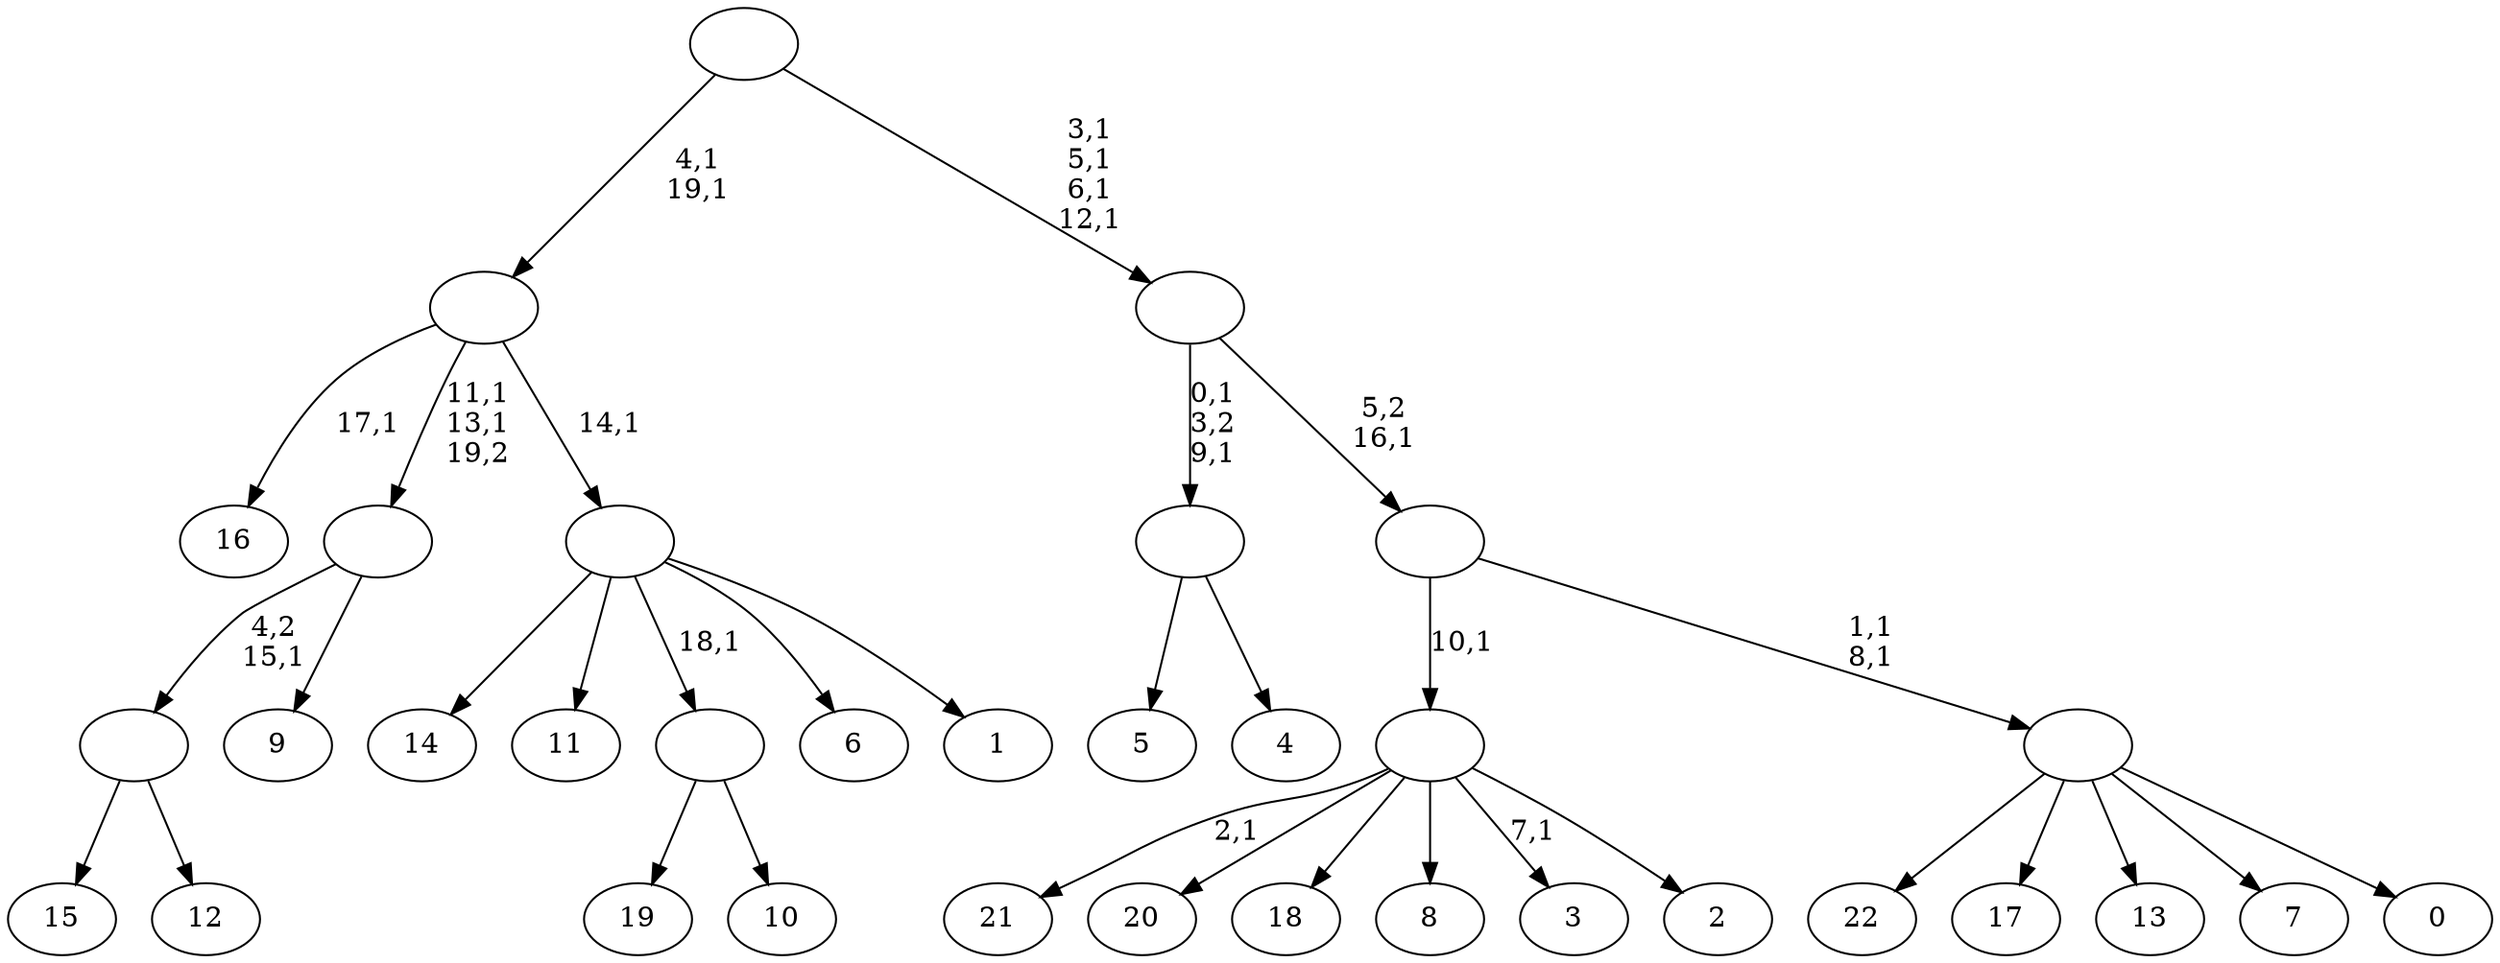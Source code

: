 digraph T {
	43 [label="22"]
	42 [label="21"]
	40 [label="20"]
	39 [label="19"]
	38 [label="18"]
	37 [label="17"]
	36 [label="16"]
	34 [label="15"]
	33 [label="14"]
	32 [label="13"]
	31 [label="12"]
	30 [label=""]
	29 [label="11"]
	28 [label="10"]
	27 [label=""]
	26 [label="9"]
	25 [label=""]
	23 [label="8"]
	22 [label="7"]
	21 [label="6"]
	20 [label="5"]
	19 [label="4"]
	18 [label=""]
	16 [label="3"]
	14 [label="2"]
	13 [label=""]
	12 [label="1"]
	11 [label=""]
	10 [label=""]
	8 [label="0"]
	7 [label=""]
	5 [label=""]
	4 [label=""]
	0 [label=""]
	30 -> 34 [label=""]
	30 -> 31 [label=""]
	27 -> 39 [label=""]
	27 -> 28 [label=""]
	25 -> 30 [label="4,2\n15,1"]
	25 -> 26 [label=""]
	18 -> 20 [label=""]
	18 -> 19 [label=""]
	13 -> 16 [label="7,1"]
	13 -> 42 [label="2,1"]
	13 -> 40 [label=""]
	13 -> 38 [label=""]
	13 -> 23 [label=""]
	13 -> 14 [label=""]
	11 -> 33 [label=""]
	11 -> 29 [label=""]
	11 -> 27 [label="18,1"]
	11 -> 21 [label=""]
	11 -> 12 [label=""]
	10 -> 25 [label="11,1\n13,1\n19,2"]
	10 -> 36 [label="17,1"]
	10 -> 11 [label="14,1"]
	7 -> 43 [label=""]
	7 -> 37 [label=""]
	7 -> 32 [label=""]
	7 -> 22 [label=""]
	7 -> 8 [label=""]
	5 -> 7 [label="1,1\n8,1"]
	5 -> 13 [label="10,1"]
	4 -> 18 [label="0,1\n3,2\n9,1"]
	4 -> 5 [label="5,2\n16,1"]
	0 -> 4 [label="3,1\n5,1\n6,1\n12,1"]
	0 -> 10 [label="4,1\n19,1"]
}
